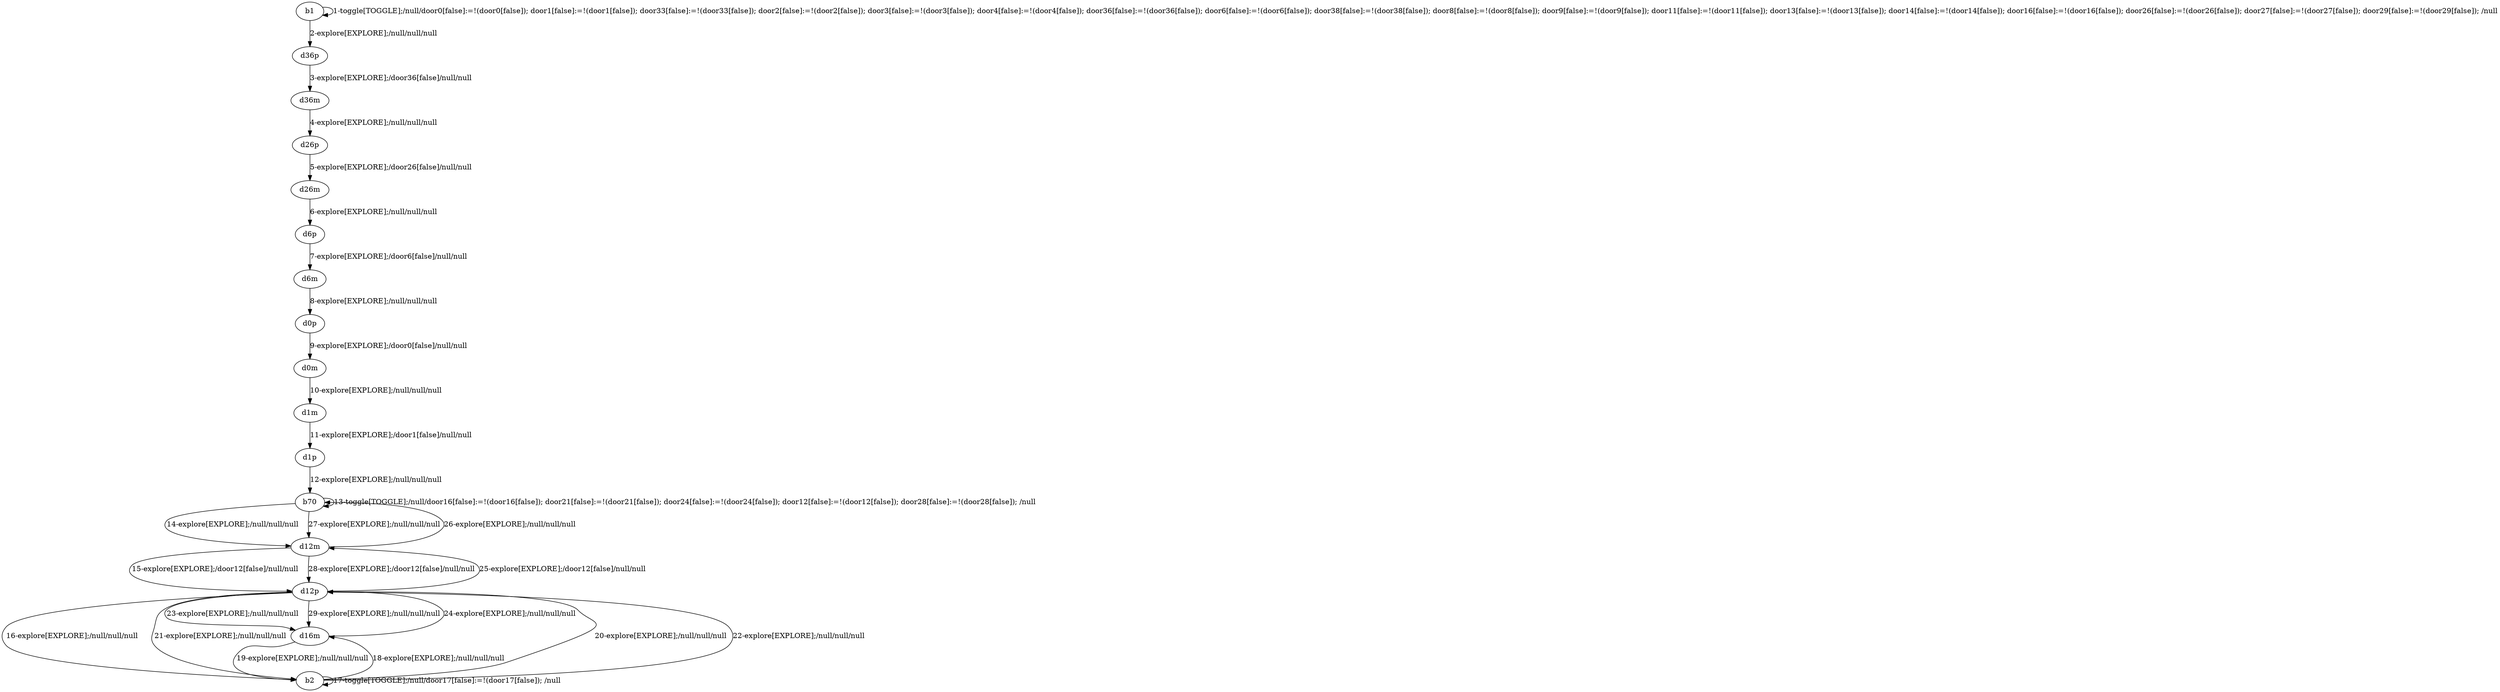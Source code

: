 # Total number of goals covered by this test: 1
# b2 --> d12p

digraph g {
"b1" -> "b1" [label = "1-toggle[TOGGLE];/null/door0[false]:=!(door0[false]); door1[false]:=!(door1[false]); door33[false]:=!(door33[false]); door2[false]:=!(door2[false]); door3[false]:=!(door3[false]); door4[false]:=!(door4[false]); door36[false]:=!(door36[false]); door6[false]:=!(door6[false]); door38[false]:=!(door38[false]); door8[false]:=!(door8[false]); door9[false]:=!(door9[false]); door11[false]:=!(door11[false]); door13[false]:=!(door13[false]); door14[false]:=!(door14[false]); door16[false]:=!(door16[false]); door26[false]:=!(door26[false]); door27[false]:=!(door27[false]); door29[false]:=!(door29[false]); /null"];
"b1" -> "d36p" [label = "2-explore[EXPLORE];/null/null/null"];
"d36p" -> "d36m" [label = "3-explore[EXPLORE];/door36[false]/null/null"];
"d36m" -> "d26p" [label = "4-explore[EXPLORE];/null/null/null"];
"d26p" -> "d26m" [label = "5-explore[EXPLORE];/door26[false]/null/null"];
"d26m" -> "d6p" [label = "6-explore[EXPLORE];/null/null/null"];
"d6p" -> "d6m" [label = "7-explore[EXPLORE];/door6[false]/null/null"];
"d6m" -> "d0p" [label = "8-explore[EXPLORE];/null/null/null"];
"d0p" -> "d0m" [label = "9-explore[EXPLORE];/door0[false]/null/null"];
"d0m" -> "d1m" [label = "10-explore[EXPLORE];/null/null/null"];
"d1m" -> "d1p" [label = "11-explore[EXPLORE];/door1[false]/null/null"];
"d1p" -> "b70" [label = "12-explore[EXPLORE];/null/null/null"];
"b70" -> "b70" [label = "13-toggle[TOGGLE];/null/door16[false]:=!(door16[false]); door21[false]:=!(door21[false]); door24[false]:=!(door24[false]); door12[false]:=!(door12[false]); door28[false]:=!(door28[false]); /null"];
"b70" -> "d12m" [label = "14-explore[EXPLORE];/null/null/null"];
"d12m" -> "d12p" [label = "15-explore[EXPLORE];/door12[false]/null/null"];
"d12p" -> "b2" [label = "16-explore[EXPLORE];/null/null/null"];
"b2" -> "b2" [label = "17-toggle[TOGGLE];/null/door17[false]:=!(door17[false]); /null"];
"b2" -> "d16m" [label = "18-explore[EXPLORE];/null/null/null"];
"d16m" -> "b2" [label = "19-explore[EXPLORE];/null/null/null"];
"b2" -> "d12p" [label = "20-explore[EXPLORE];/null/null/null"];
"d12p" -> "b2" [label = "21-explore[EXPLORE];/null/null/null"];
"b2" -> "d12p" [label = "22-explore[EXPLORE];/null/null/null"];
"d12p" -> "d16m" [label = "23-explore[EXPLORE];/null/null/null"];
"d16m" -> "d12p" [label = "24-explore[EXPLORE];/null/null/null"];
"d12p" -> "d12m" [label = "25-explore[EXPLORE];/door12[false]/null/null"];
"d12m" -> "b70" [label = "26-explore[EXPLORE];/null/null/null"];
"b70" -> "d12m" [label = "27-explore[EXPLORE];/null/null/null"];
"d12m" -> "d12p" [label = "28-explore[EXPLORE];/door12[false]/null/null"];
"d12p" -> "d16m" [label = "29-explore[EXPLORE];/null/null/null"];
}